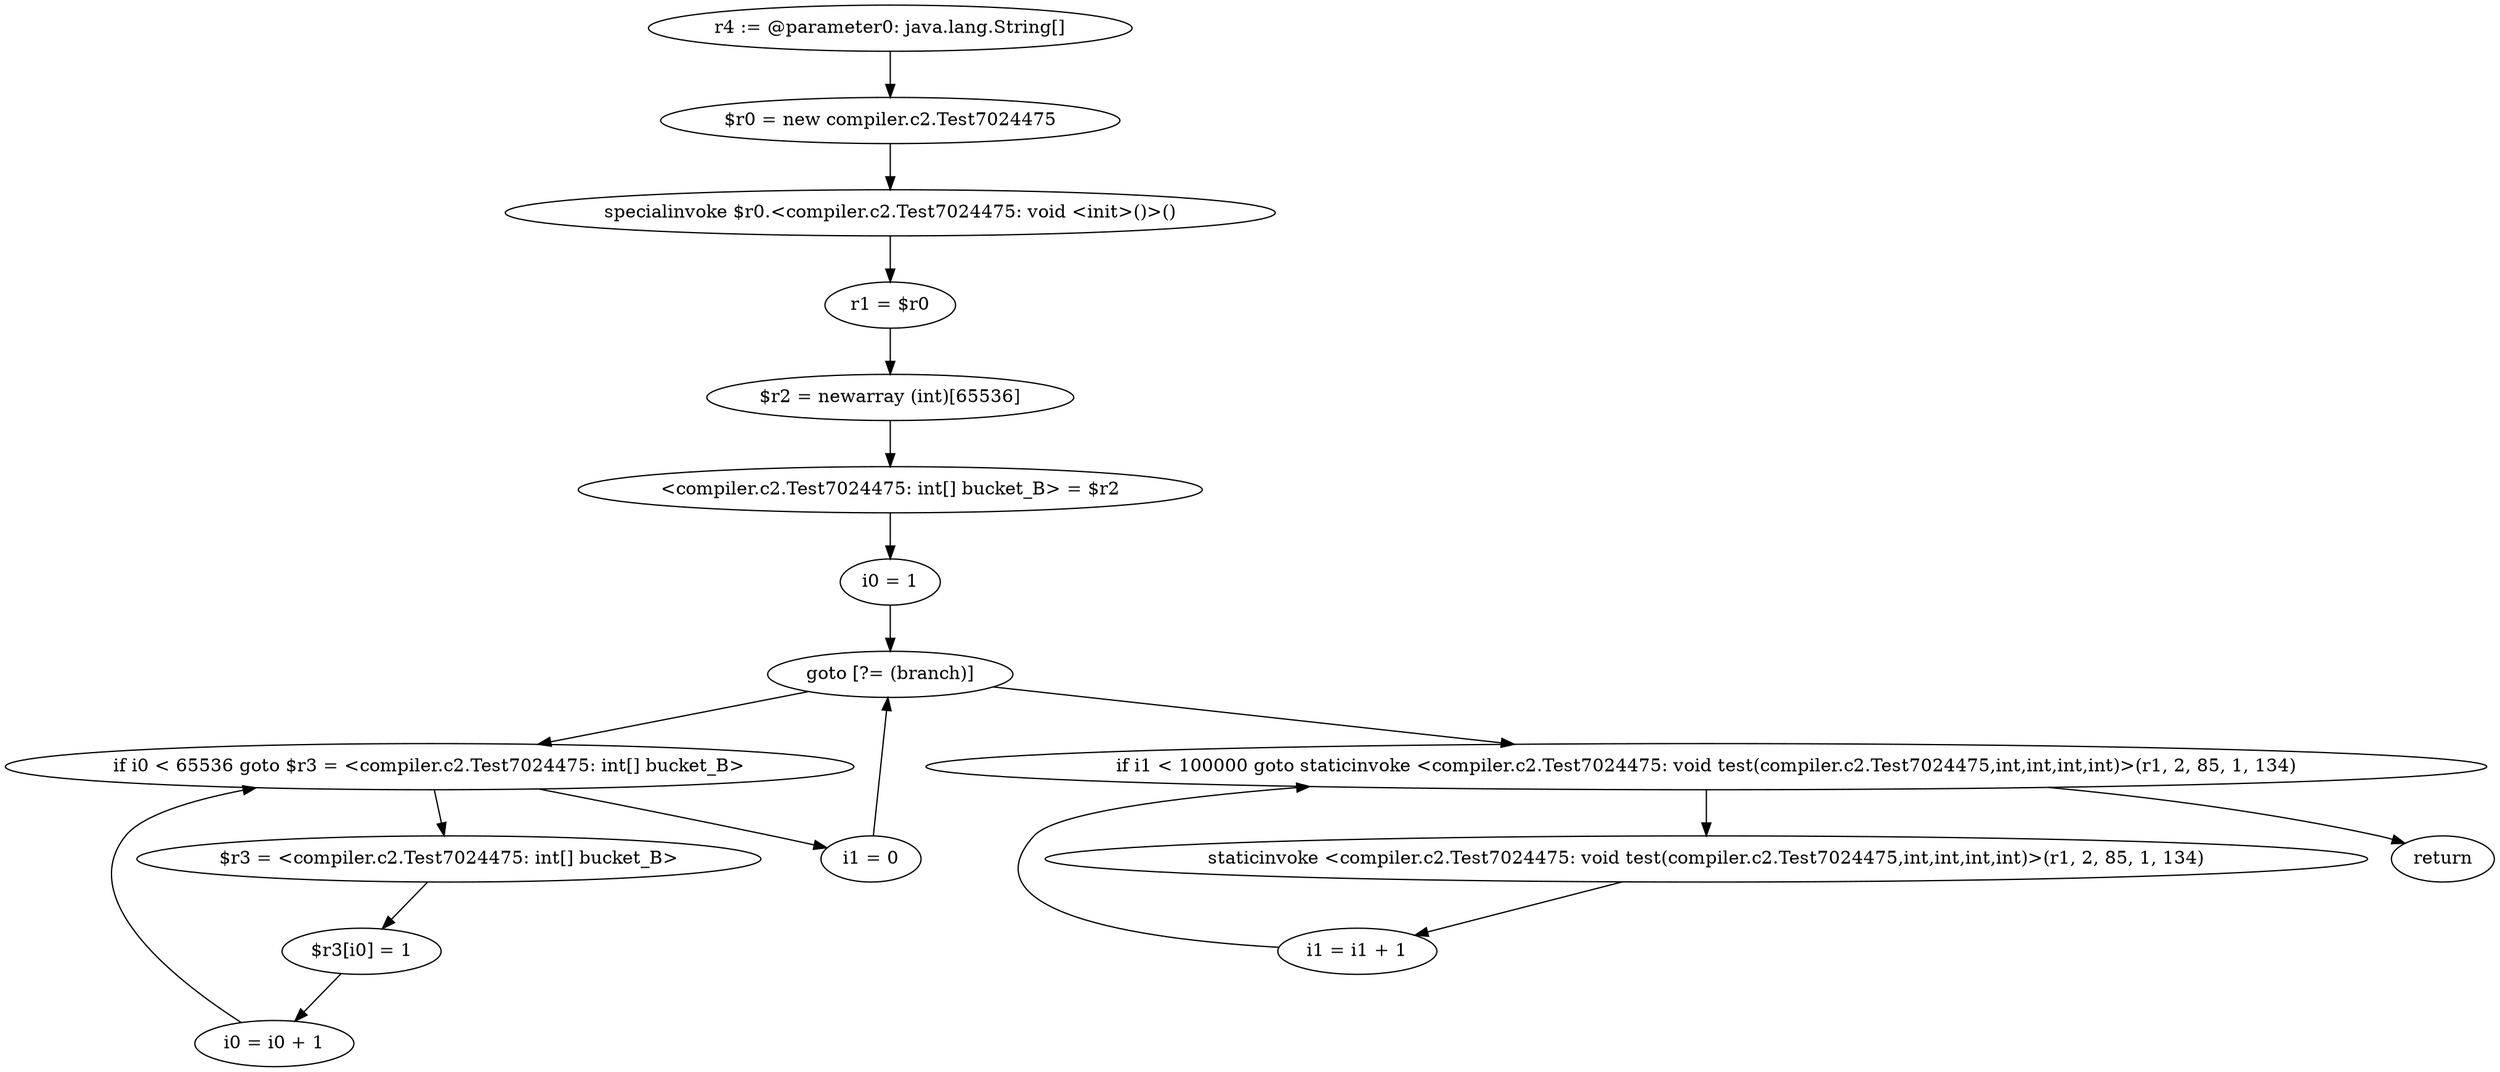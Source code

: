 digraph "unitGraph" {
    "r4 := @parameter0: java.lang.String[]"
    "$r0 = new compiler.c2.Test7024475"
    "specialinvoke $r0.<compiler.c2.Test7024475: void <init>()>()"
    "r1 = $r0"
    "$r2 = newarray (int)[65536]"
    "<compiler.c2.Test7024475: int[] bucket_B> = $r2"
    "i0 = 1"
    "goto [?= (branch)]"
    "$r3 = <compiler.c2.Test7024475: int[] bucket_B>"
    "$r3[i0] = 1"
    "i0 = i0 + 1"
    "if i0 < 65536 goto $r3 = <compiler.c2.Test7024475: int[] bucket_B>"
    "i1 = 0"
    "staticinvoke <compiler.c2.Test7024475: void test(compiler.c2.Test7024475,int,int,int,int)>(r1, 2, 85, 1, 134)"
    "i1 = i1 + 1"
    "if i1 < 100000 goto staticinvoke <compiler.c2.Test7024475: void test(compiler.c2.Test7024475,int,int,int,int)>(r1, 2, 85, 1, 134)"
    "return"
    "r4 := @parameter0: java.lang.String[]"->"$r0 = new compiler.c2.Test7024475";
    "$r0 = new compiler.c2.Test7024475"->"specialinvoke $r0.<compiler.c2.Test7024475: void <init>()>()";
    "specialinvoke $r0.<compiler.c2.Test7024475: void <init>()>()"->"r1 = $r0";
    "r1 = $r0"->"$r2 = newarray (int)[65536]";
    "$r2 = newarray (int)[65536]"->"<compiler.c2.Test7024475: int[] bucket_B> = $r2";
    "<compiler.c2.Test7024475: int[] bucket_B> = $r2"->"i0 = 1";
    "i0 = 1"->"goto [?= (branch)]";
    "goto [?= (branch)]"->"if i0 < 65536 goto $r3 = <compiler.c2.Test7024475: int[] bucket_B>";
    "$r3 = <compiler.c2.Test7024475: int[] bucket_B>"->"$r3[i0] = 1";
    "$r3[i0] = 1"->"i0 = i0 + 1";
    "i0 = i0 + 1"->"if i0 < 65536 goto $r3 = <compiler.c2.Test7024475: int[] bucket_B>";
    "if i0 < 65536 goto $r3 = <compiler.c2.Test7024475: int[] bucket_B>"->"i1 = 0";
    "if i0 < 65536 goto $r3 = <compiler.c2.Test7024475: int[] bucket_B>"->"$r3 = <compiler.c2.Test7024475: int[] bucket_B>";
    "i1 = 0"->"goto [?= (branch)]";
    "goto [?= (branch)]"->"if i1 < 100000 goto staticinvoke <compiler.c2.Test7024475: void test(compiler.c2.Test7024475,int,int,int,int)>(r1, 2, 85, 1, 134)";
    "staticinvoke <compiler.c2.Test7024475: void test(compiler.c2.Test7024475,int,int,int,int)>(r1, 2, 85, 1, 134)"->"i1 = i1 + 1";
    "i1 = i1 + 1"->"if i1 < 100000 goto staticinvoke <compiler.c2.Test7024475: void test(compiler.c2.Test7024475,int,int,int,int)>(r1, 2, 85, 1, 134)";
    "if i1 < 100000 goto staticinvoke <compiler.c2.Test7024475: void test(compiler.c2.Test7024475,int,int,int,int)>(r1, 2, 85, 1, 134)"->"return";
    "if i1 < 100000 goto staticinvoke <compiler.c2.Test7024475: void test(compiler.c2.Test7024475,int,int,int,int)>(r1, 2, 85, 1, 134)"->"staticinvoke <compiler.c2.Test7024475: void test(compiler.c2.Test7024475,int,int,int,int)>(r1, 2, 85, 1, 134)";
}
